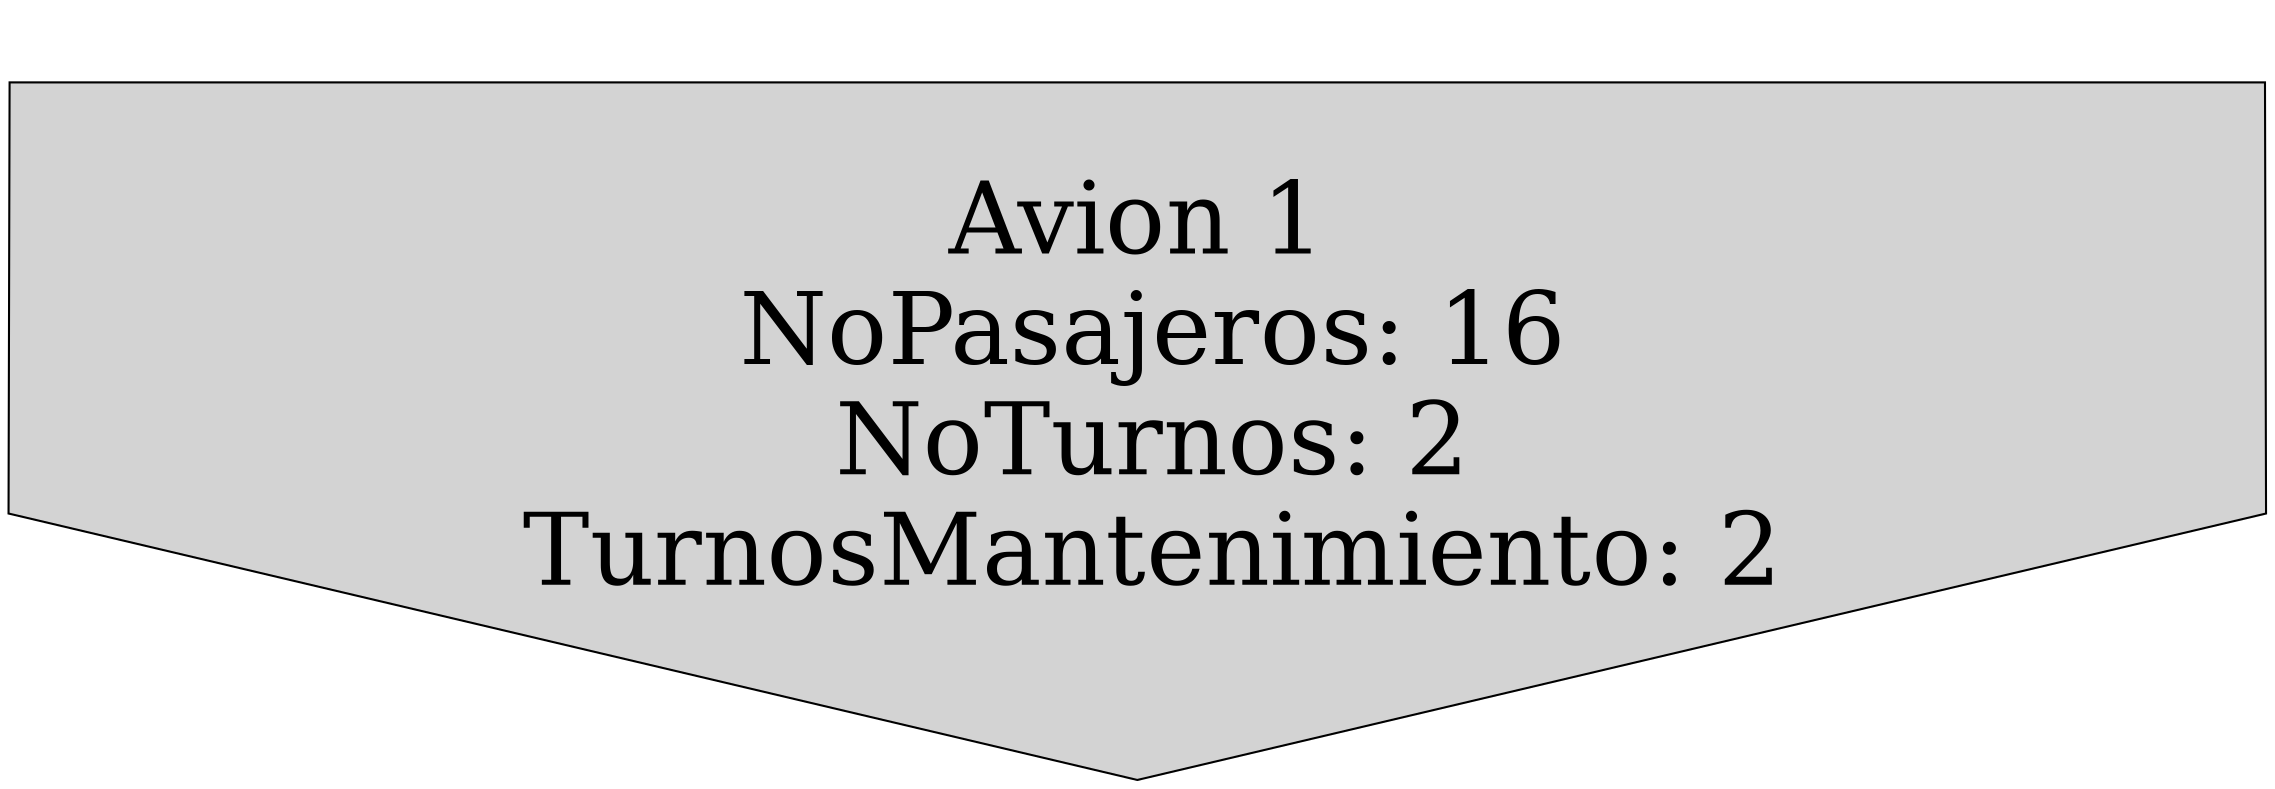 digraph ListaDobleEnlazada {
rankdir=UD
node [margin=0 fontcolor=black fontsize=48 width=0.8 shape=invhouse style=filled]
nodo90652409[label="Avion 1
 NoPasajeros: 16
 NoTurnos: 2
 TurnosMantenimiento: 2"];

} 

